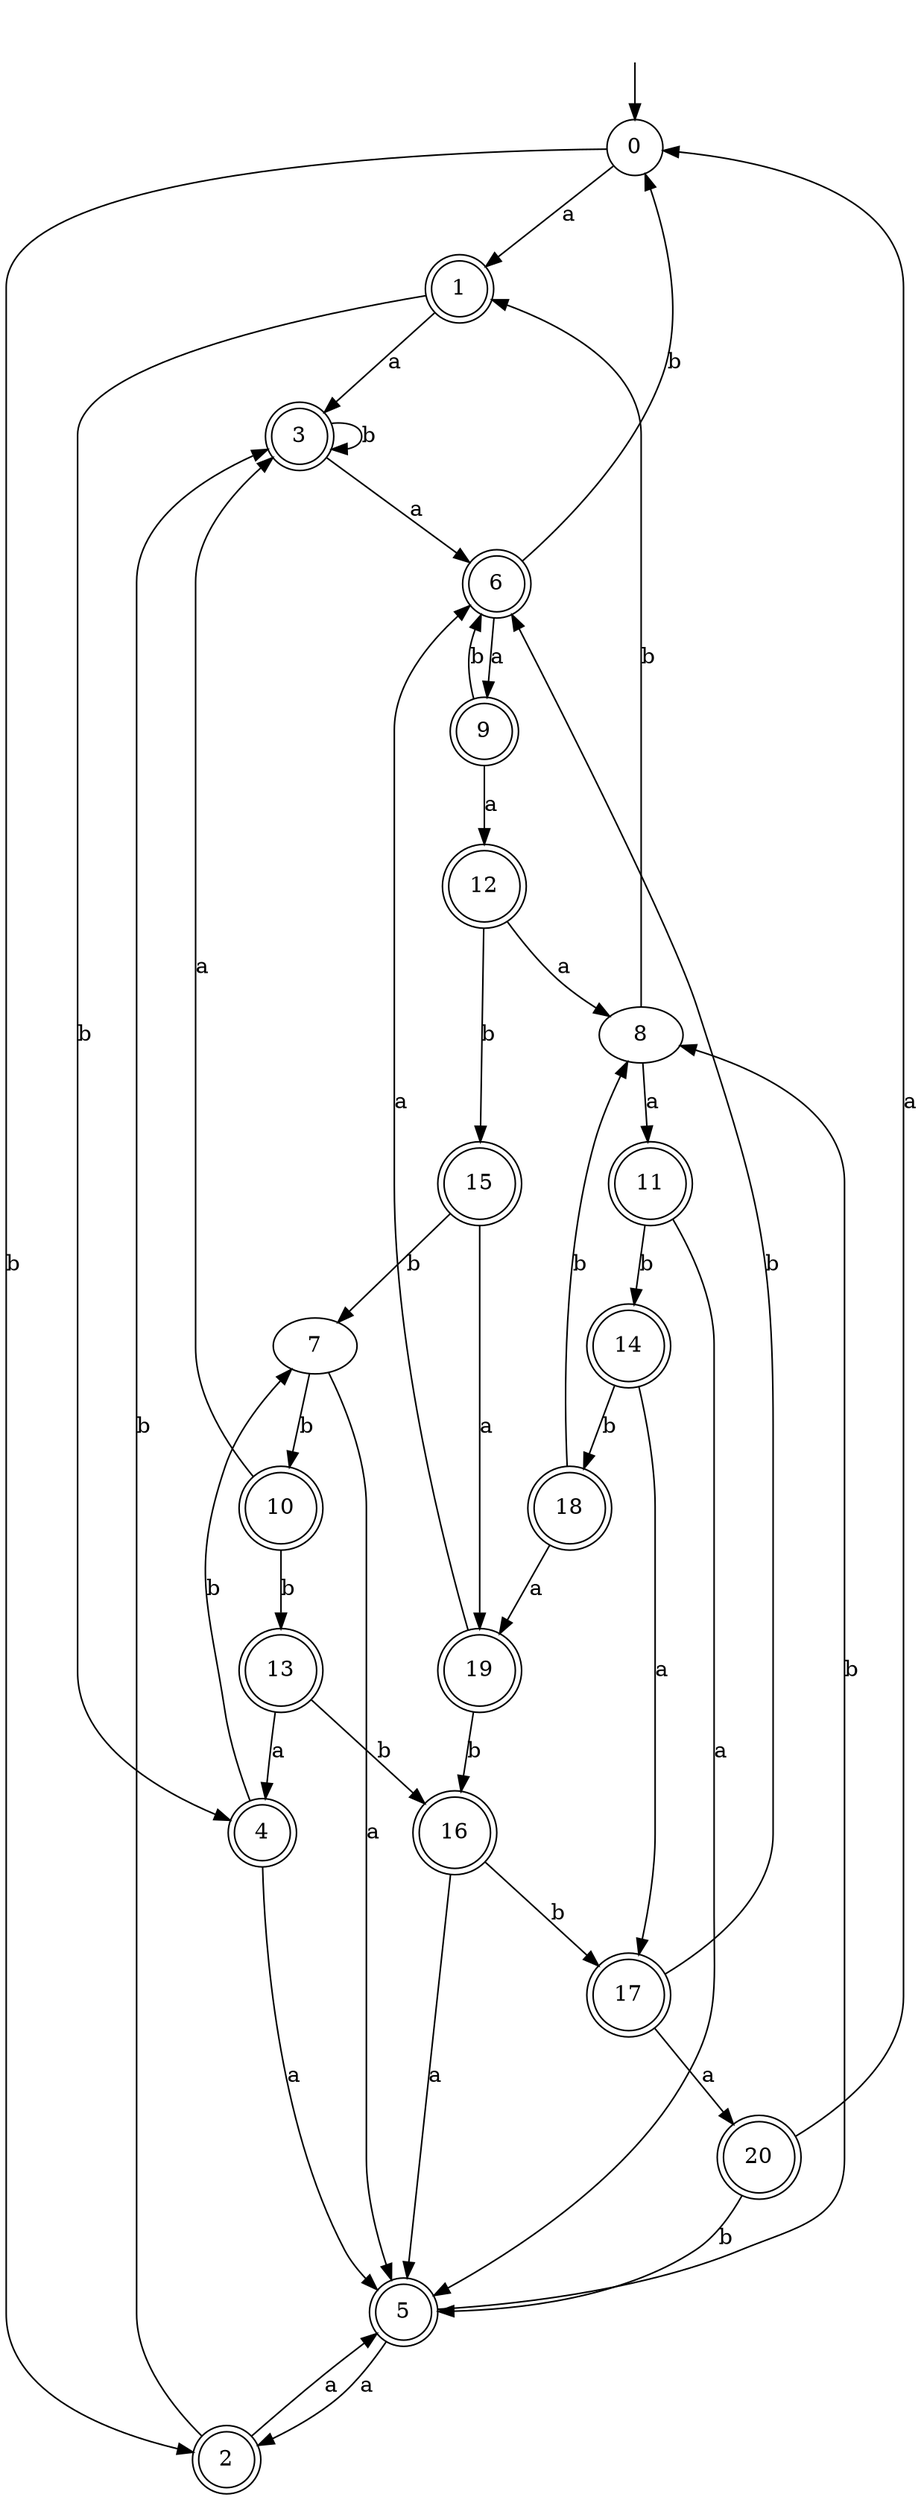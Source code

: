 digraph RandomDFA {
  __start0 [label="", shape=none];
  __start0 -> 0 [label=""];
  0 [shape=circle]
  0 -> 1 [label="a"]
  0 -> 2 [label="b"]
  1 [shape=doublecircle]
  1 -> 3 [label="a"]
  1 -> 4 [label="b"]
  2 [shape=doublecircle]
  2 -> 5 [label="a"]
  2 -> 3 [label="b"]
  3 [shape=doublecircle]
  3 -> 6 [label="a"]
  3 -> 3 [label="b"]
  4 [shape=doublecircle]
  4 -> 5 [label="a"]
  4 -> 7 [label="b"]
  5 [shape=doublecircle]
  5 -> 2 [label="a"]
  5 -> 8 [label="b"]
  6 [shape=doublecircle]
  6 -> 9 [label="a"]
  6 -> 0 [label="b"]
  7
  7 -> 5 [label="a"]
  7 -> 10 [label="b"]
  8
  8 -> 11 [label="a"]
  8 -> 1 [label="b"]
  9 [shape=doublecircle]
  9 -> 12 [label="a"]
  9 -> 6 [label="b"]
  10 [shape=doublecircle]
  10 -> 3 [label="a"]
  10 -> 13 [label="b"]
  11 [shape=doublecircle]
  11 -> 5 [label="a"]
  11 -> 14 [label="b"]
  12 [shape=doublecircle]
  12 -> 8 [label="a"]
  12 -> 15 [label="b"]
  13 [shape=doublecircle]
  13 -> 4 [label="a"]
  13 -> 16 [label="b"]
  14 [shape=doublecircle]
  14 -> 17 [label="a"]
  14 -> 18 [label="b"]
  15 [shape=doublecircle]
  15 -> 19 [label="a"]
  15 -> 7 [label="b"]
  16 [shape=doublecircle]
  16 -> 5 [label="a"]
  16 -> 17 [label="b"]
  17 [shape=doublecircle]
  17 -> 20 [label="a"]
  17 -> 6 [label="b"]
  18 [shape=doublecircle]
  18 -> 19 [label="a"]
  18 -> 8 [label="b"]
  19 [shape=doublecircle]
  19 -> 6 [label="a"]
  19 -> 16 [label="b"]
  20 [shape=doublecircle]
  20 -> 0 [label="a"]
  20 -> 5 [label="b"]
}
